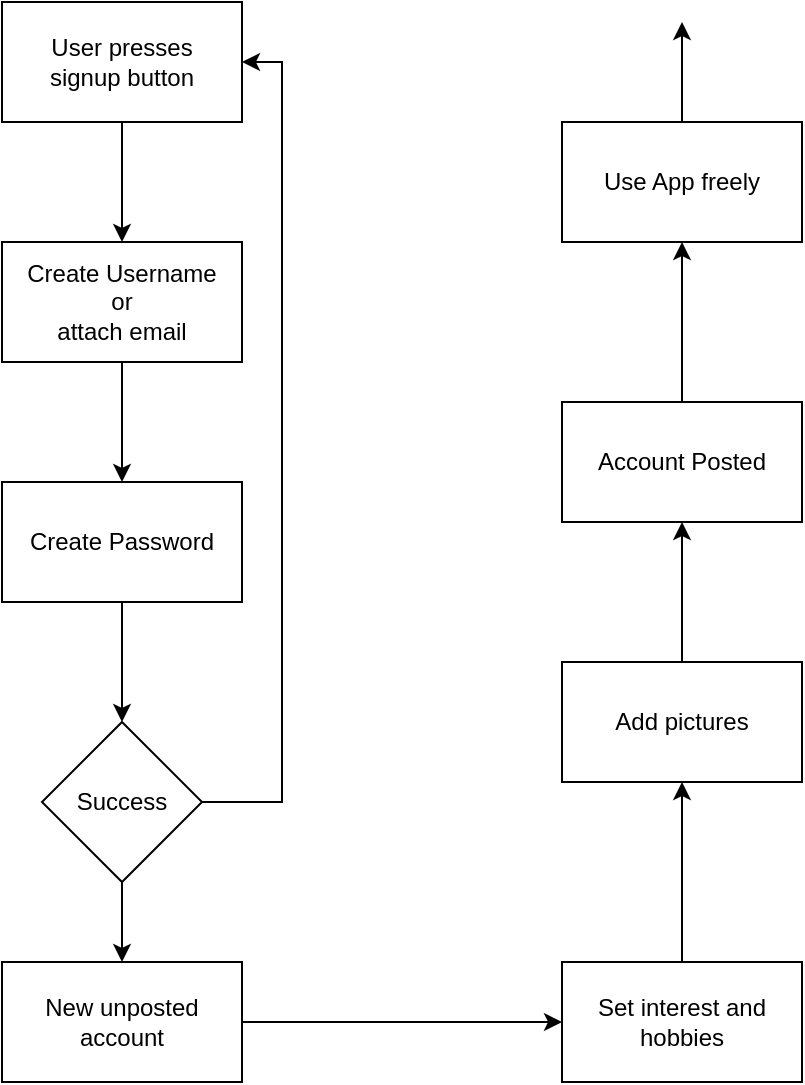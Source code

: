 <mxfile version="28.2.3">
  <diagram name="Page-1" id="H7ZthcMPI-sFl2fAVGKp">
    <mxGraphModel dx="930" dy="563" grid="1" gridSize="10" guides="1" tooltips="1" connect="1" arrows="1" fold="1" page="1" pageScale="1" pageWidth="850" pageHeight="1100" math="0" shadow="0">
      <root>
        <mxCell id="0" />
        <mxCell id="1" parent="0" />
        <mxCell id="4qOC0WbRyg2mQ6TqrtUy-12" style="edgeStyle=orthogonalEdgeStyle;rounded=0;orthogonalLoop=1;jettySize=auto;html=1;" edge="1" parent="1" source="4qOC0WbRyg2mQ6TqrtUy-11">
          <mxGeometry relative="1" as="geometry">
            <mxPoint x="380" y="160" as="targetPoint" />
          </mxGeometry>
        </mxCell>
        <mxCell id="4qOC0WbRyg2mQ6TqrtUy-11" value="User presses&lt;div&gt;signup button&lt;/div&gt;" style="rounded=0;whiteSpace=wrap;html=1;" vertex="1" parent="1">
          <mxGeometry x="320" y="40" width="120" height="60" as="geometry" />
        </mxCell>
        <mxCell id="4qOC0WbRyg2mQ6TqrtUy-14" style="edgeStyle=orthogonalEdgeStyle;rounded=0;orthogonalLoop=1;jettySize=auto;html=1;" edge="1" parent="1" source="4qOC0WbRyg2mQ6TqrtUy-13">
          <mxGeometry relative="1" as="geometry">
            <mxPoint x="380" y="280" as="targetPoint" />
          </mxGeometry>
        </mxCell>
        <mxCell id="4qOC0WbRyg2mQ6TqrtUy-13" value="Create Username&lt;div&gt;or&lt;/div&gt;&lt;div&gt;attach email&lt;/div&gt;" style="rounded=0;whiteSpace=wrap;html=1;" vertex="1" parent="1">
          <mxGeometry x="320" y="160" width="120" height="60" as="geometry" />
        </mxCell>
        <mxCell id="4qOC0WbRyg2mQ6TqrtUy-16" style="edgeStyle=orthogonalEdgeStyle;rounded=0;orthogonalLoop=1;jettySize=auto;html=1;" edge="1" parent="1" source="4qOC0WbRyg2mQ6TqrtUy-15">
          <mxGeometry relative="1" as="geometry">
            <mxPoint x="380" y="400" as="targetPoint" />
          </mxGeometry>
        </mxCell>
        <mxCell id="4qOC0WbRyg2mQ6TqrtUy-15" value="Create Password" style="rounded=0;whiteSpace=wrap;html=1;" vertex="1" parent="1">
          <mxGeometry x="320" y="280" width="120" height="60" as="geometry" />
        </mxCell>
        <mxCell id="4qOC0WbRyg2mQ6TqrtUy-22" style="edgeStyle=orthogonalEdgeStyle;rounded=0;orthogonalLoop=1;jettySize=auto;html=1;entryX=1;entryY=0.5;entryDx=0;entryDy=0;exitX=1;exitY=0.5;exitDx=0;exitDy=0;" edge="1" parent="1" source="4qOC0WbRyg2mQ6TqrtUy-17" target="4qOC0WbRyg2mQ6TqrtUy-11">
          <mxGeometry relative="1" as="geometry">
            <Array as="points">
              <mxPoint x="460" y="440" />
              <mxPoint x="460" y="70" />
            </Array>
          </mxGeometry>
        </mxCell>
        <mxCell id="4qOC0WbRyg2mQ6TqrtUy-26" style="edgeStyle=orthogonalEdgeStyle;rounded=0;orthogonalLoop=1;jettySize=auto;html=1;entryX=0.5;entryY=0;entryDx=0;entryDy=0;" edge="1" parent="1" source="4qOC0WbRyg2mQ6TqrtUy-17" target="4qOC0WbRyg2mQ6TqrtUy-24">
          <mxGeometry relative="1" as="geometry" />
        </mxCell>
        <mxCell id="4qOC0WbRyg2mQ6TqrtUy-17" value="Success" style="rhombus;whiteSpace=wrap;html=1;" vertex="1" parent="1">
          <mxGeometry x="340" y="400" width="80" height="80" as="geometry" />
        </mxCell>
        <mxCell id="4qOC0WbRyg2mQ6TqrtUy-27" style="edgeStyle=orthogonalEdgeStyle;rounded=0;orthogonalLoop=1;jettySize=auto;html=1;" edge="1" parent="1" source="4qOC0WbRyg2mQ6TqrtUy-24">
          <mxGeometry relative="1" as="geometry">
            <mxPoint x="600" y="550" as="targetPoint" />
          </mxGeometry>
        </mxCell>
        <mxCell id="4qOC0WbRyg2mQ6TqrtUy-24" value="New unposted account" style="rounded=0;whiteSpace=wrap;html=1;" vertex="1" parent="1">
          <mxGeometry x="320" y="520" width="120" height="60" as="geometry" />
        </mxCell>
        <mxCell id="4qOC0WbRyg2mQ6TqrtUy-29" style="edgeStyle=orthogonalEdgeStyle;rounded=0;orthogonalLoop=1;jettySize=auto;html=1;" edge="1" parent="1" source="4qOC0WbRyg2mQ6TqrtUy-28">
          <mxGeometry relative="1" as="geometry">
            <mxPoint x="660" y="430" as="targetPoint" />
          </mxGeometry>
        </mxCell>
        <mxCell id="4qOC0WbRyg2mQ6TqrtUy-28" value="Set interest and hobbies" style="rounded=0;whiteSpace=wrap;html=1;" vertex="1" parent="1">
          <mxGeometry x="600" y="520" width="120" height="60" as="geometry" />
        </mxCell>
        <mxCell id="4qOC0WbRyg2mQ6TqrtUy-31" style="edgeStyle=orthogonalEdgeStyle;rounded=0;orthogonalLoop=1;jettySize=auto;html=1;" edge="1" parent="1" source="4qOC0WbRyg2mQ6TqrtUy-30">
          <mxGeometry relative="1" as="geometry">
            <mxPoint x="660" y="300" as="targetPoint" />
          </mxGeometry>
        </mxCell>
        <mxCell id="4qOC0WbRyg2mQ6TqrtUy-30" value="Add pictures" style="rounded=0;whiteSpace=wrap;html=1;" vertex="1" parent="1">
          <mxGeometry x="600" y="370" width="120" height="60" as="geometry" />
        </mxCell>
        <mxCell id="4qOC0WbRyg2mQ6TqrtUy-34" style="edgeStyle=orthogonalEdgeStyle;rounded=0;orthogonalLoop=1;jettySize=auto;html=1;entryX=0.5;entryY=1;entryDx=0;entryDy=0;" edge="1" parent="1" source="4qOC0WbRyg2mQ6TqrtUy-32" target="4qOC0WbRyg2mQ6TqrtUy-33">
          <mxGeometry relative="1" as="geometry" />
        </mxCell>
        <mxCell id="4qOC0WbRyg2mQ6TqrtUy-32" value="Account Posted" style="rounded=0;whiteSpace=wrap;html=1;" vertex="1" parent="1">
          <mxGeometry x="600" y="240" width="120" height="60" as="geometry" />
        </mxCell>
        <mxCell id="4qOC0WbRyg2mQ6TqrtUy-35" style="edgeStyle=orthogonalEdgeStyle;rounded=0;orthogonalLoop=1;jettySize=auto;html=1;" edge="1" parent="1" source="4qOC0WbRyg2mQ6TqrtUy-33">
          <mxGeometry relative="1" as="geometry">
            <mxPoint x="660" y="50" as="targetPoint" />
          </mxGeometry>
        </mxCell>
        <mxCell id="4qOC0WbRyg2mQ6TqrtUy-33" value="Use App freely" style="rounded=0;whiteSpace=wrap;html=1;" vertex="1" parent="1">
          <mxGeometry x="600" y="100" width="120" height="60" as="geometry" />
        </mxCell>
      </root>
    </mxGraphModel>
  </diagram>
</mxfile>
